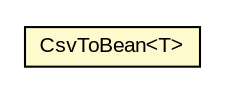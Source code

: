 #!/usr/local/bin/dot
#
# Class diagram 
# Generated by UMLGraph version 5.1 (http://www.umlgraph.org/)
#

digraph G {
	edge [fontname="arial",fontsize=10,labelfontname="arial",labelfontsize=10];
	node [fontname="arial",fontsize=10,shape=plaintext];
	nodesep=0.25;
	ranksep=0.5;
	// au.com.bytecode.opencsv.bean.CsvToBean<T>
	c596 [label=<<table title="au.com.bytecode.opencsv.bean.CsvToBean" border="0" cellborder="1" cellspacing="0" cellpadding="2" port="p" bgcolor="lemonChiffon" href="./CsvToBean.html">
		<tr><td><table border="0" cellspacing="0" cellpadding="1">
<tr><td align="center" balign="center"> CsvToBean&lt;T&gt; </td></tr>
		</table></td></tr>
		</table>>, fontname="arial", fontcolor="black", fontsize=10.0];
}


